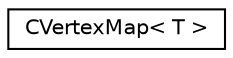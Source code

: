 digraph "Graphical Class Hierarchy"
{
 // LATEX_PDF_SIZE
  edge [fontname="Helvetica",fontsize="10",labelfontname="Helvetica",labelfontsize="10"];
  node [fontname="Helvetica",fontsize="10",shape=record];
  rankdir="LR";
  Node0 [label="CVertexMap\< T \>",height=0.2,width=0.4,color="black", fillcolor="white", style="filled",URL="$classCVertexMap.html",tooltip="A lookup type map, maps indices in a large range to indices in a smaller one."];
}
